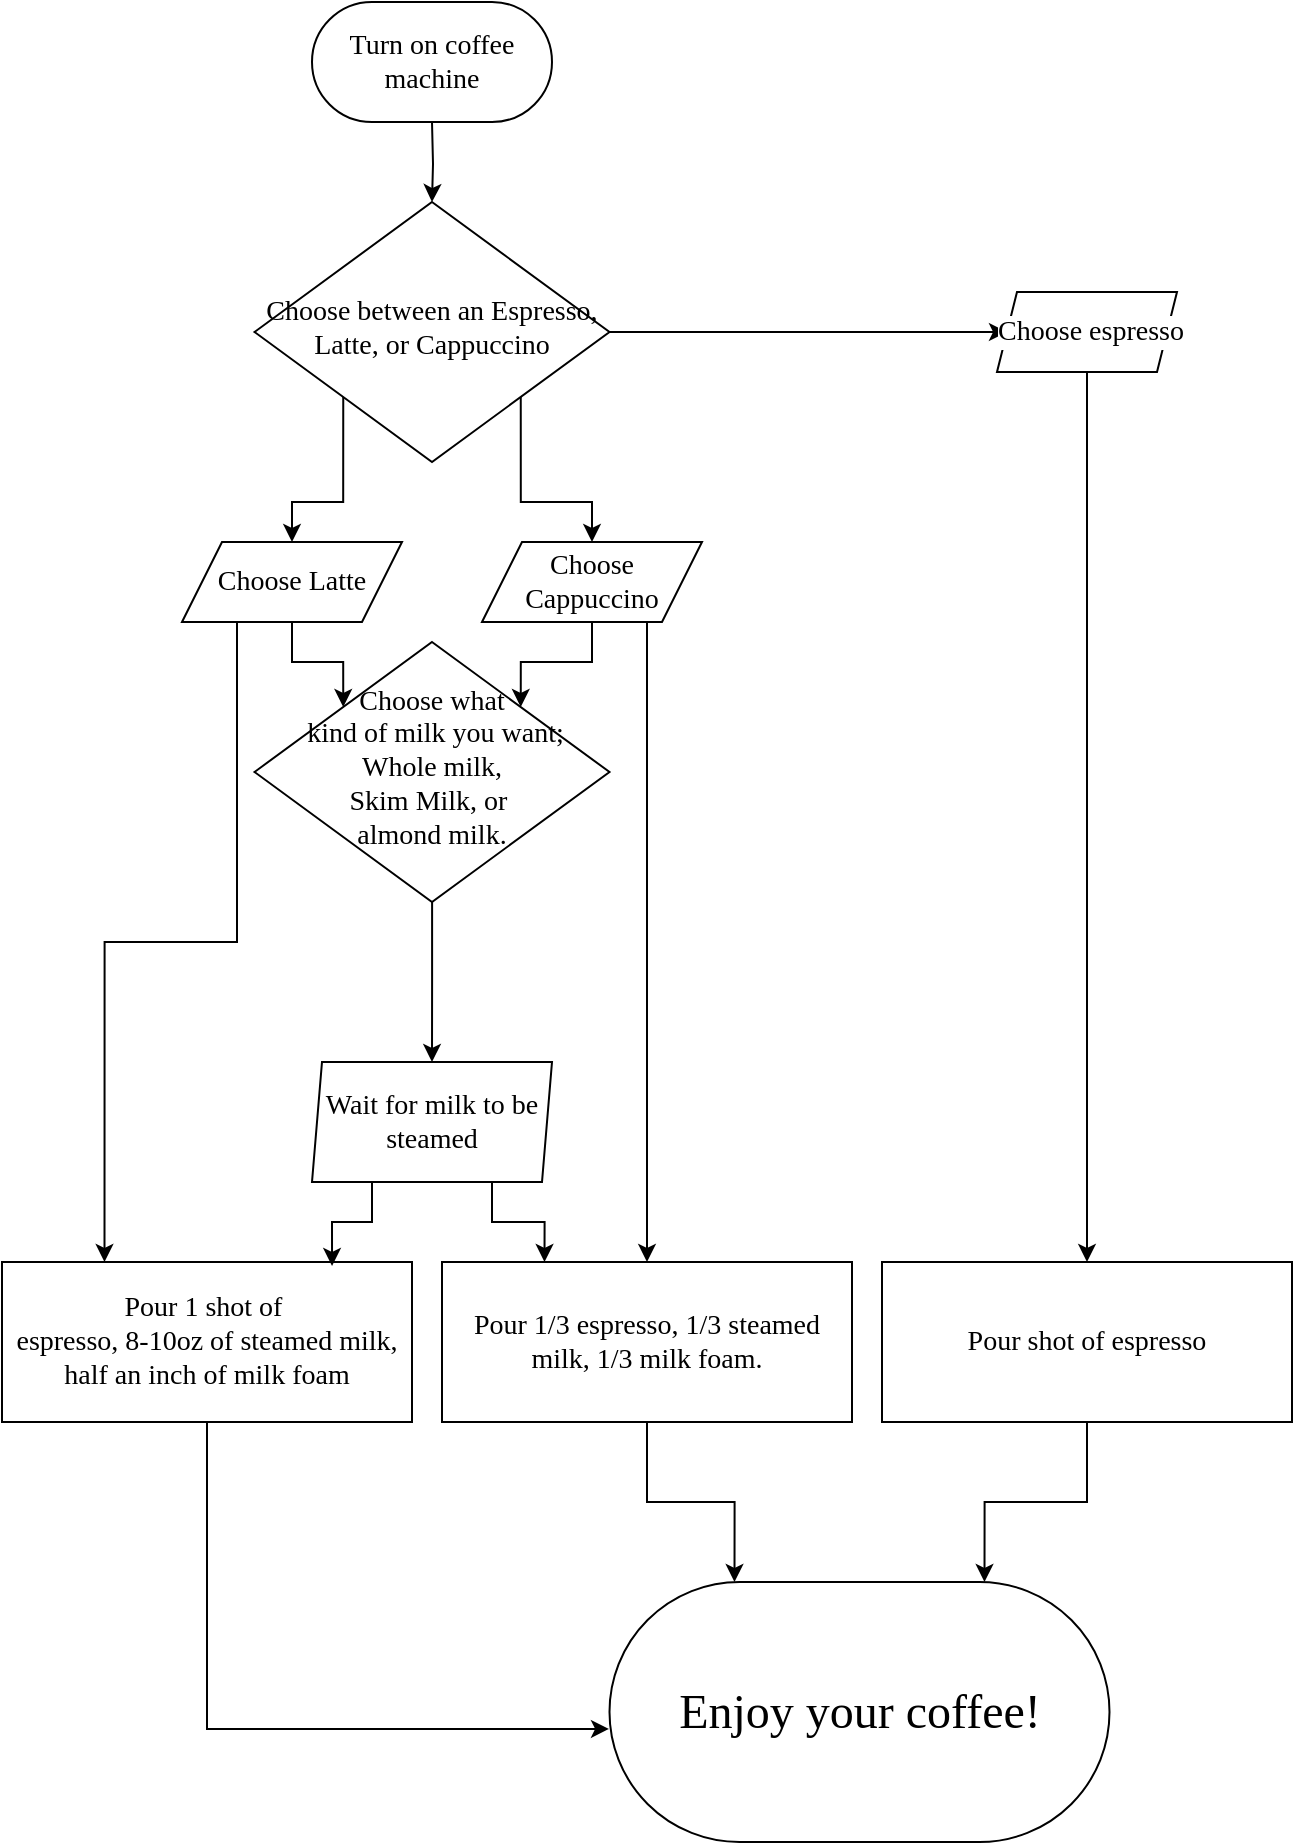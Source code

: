 <mxfile version="24.7.6">
  <diagram id="C5RBs43oDa-KdzZeNtuy" name="Page-1">
    <mxGraphModel dx="1969" dy="876" grid="1" gridSize="10" guides="1" tooltips="1" connect="1" arrows="1" fold="1" page="0" pageScale="1" pageWidth="827" pageHeight="1169" background="none" math="0" shadow="0">
      <root>
        <mxCell id="WIyWlLk6GJQsqaUBKTNV-0" />
        <mxCell id="WIyWlLk6GJQsqaUBKTNV-1" parent="WIyWlLk6GJQsqaUBKTNV-0" />
        <mxCell id="2MbHbxxGn7zVGhpDCjre-13" value="" style="edgeStyle=orthogonalEdgeStyle;rounded=0;orthogonalLoop=1;jettySize=auto;html=1;entryX=0;entryY=0;entryDx=0;entryDy=0;fontFamily=Times New Roman;fontSize=14;" edge="1" parent="WIyWlLk6GJQsqaUBKTNV-1" source="2MbHbxxGn7zVGhpDCjre-24" target="2MbHbxxGn7zVGhpDCjre-9">
          <mxGeometry relative="1" as="geometry" />
        </mxCell>
        <mxCell id="2MbHbxxGn7zVGhpDCjre-33" style="edgeStyle=orthogonalEdgeStyle;rounded=0;orthogonalLoop=1;jettySize=auto;html=1;exitX=0;exitY=1;exitDx=0;exitDy=0;entryX=0.5;entryY=0;entryDx=0;entryDy=0;fontFamily=Times New Roman;fontSize=14;" edge="1" parent="WIyWlLk6GJQsqaUBKTNV-1" source="WIyWlLk6GJQsqaUBKTNV-6" target="2MbHbxxGn7zVGhpDCjre-24">
          <mxGeometry relative="1" as="geometry" />
        </mxCell>
        <mxCell id="2MbHbxxGn7zVGhpDCjre-35" style="edgeStyle=orthogonalEdgeStyle;rounded=0;orthogonalLoop=1;jettySize=auto;html=1;exitX=1;exitY=1;exitDx=0;exitDy=0;entryX=0.5;entryY=0;entryDx=0;entryDy=0;fontFamily=Times New Roman;fontSize=14;" edge="1" parent="WIyWlLk6GJQsqaUBKTNV-1" source="WIyWlLk6GJQsqaUBKTNV-6" target="2MbHbxxGn7zVGhpDCjre-30">
          <mxGeometry relative="1" as="geometry" />
        </mxCell>
        <mxCell id="WIyWlLk6GJQsqaUBKTNV-6" value="Choose between an Espresso, Latte, or Cappuccino" style="rhombus;whiteSpace=wrap;html=1;shadow=0;fontFamily=Times New Roman;fontSize=14;align=center;strokeWidth=1;spacing=6;spacingTop=-4;" parent="WIyWlLk6GJQsqaUBKTNV-1" vertex="1">
          <mxGeometry x="306.25" y="210" width="177.5" height="130" as="geometry" />
        </mxCell>
        <mxCell id="2MbHbxxGn7zVGhpDCjre-1" value="" style="edgeStyle=orthogonalEdgeStyle;rounded=0;orthogonalLoop=1;jettySize=auto;html=1;entryX=0.5;entryY=0;entryDx=0;entryDy=0;fontFamily=Times New Roman;fontSize=14;" edge="1" parent="WIyWlLk6GJQsqaUBKTNV-1" target="WIyWlLk6GJQsqaUBKTNV-6">
          <mxGeometry relative="1" as="geometry">
            <mxPoint x="395" y="170" as="sourcePoint" />
            <mxPoint x="395" y="200" as="targetPoint" />
          </mxGeometry>
        </mxCell>
        <mxCell id="2MbHbxxGn7zVGhpDCjre-23" value="" style="edgeStyle=orthogonalEdgeStyle;rounded=0;orthogonalLoop=1;jettySize=auto;html=1;fontFamily=Times New Roman;fontSize=14;" edge="1" parent="WIyWlLk6GJQsqaUBKTNV-1" source="2MbHbxxGn7zVGhpDCjre-9" target="2MbHbxxGn7zVGhpDCjre-22">
          <mxGeometry relative="1" as="geometry" />
        </mxCell>
        <mxCell id="2MbHbxxGn7zVGhpDCjre-9" value="&lt;div style=&quot;font-size: 14px;&quot;&gt;Choose what&lt;/div&gt;&lt;div style=&quot;font-size: 14px;&quot;&gt;&amp;nbsp;kind of milk you want;&lt;/div&gt;&lt;div style=&quot;font-size: 14px;&quot;&gt;&amp;nbsp;Whole milk,&amp;nbsp;&lt;/div&gt;&lt;div style=&quot;font-size: 14px;&quot;&gt;Skim Milk, or&amp;nbsp;&lt;/div&gt;&lt;div style=&quot;font-size: 14px;&quot;&gt;almond milk.&lt;br style=&quot;font-size: 14px;&quot;&gt;&lt;/div&gt;" style="rhombus;whiteSpace=wrap;html=1;shadow=0;fontFamily=Times New Roman;fontSize=14;align=center;strokeWidth=1;spacing=6;spacingTop=-4;" vertex="1" parent="WIyWlLk6GJQsqaUBKTNV-1">
          <mxGeometry x="306.25" y="430" width="177.5" height="130" as="geometry" />
        </mxCell>
        <mxCell id="2MbHbxxGn7zVGhpDCjre-41" style="edgeStyle=orthogonalEdgeStyle;rounded=0;orthogonalLoop=1;jettySize=auto;html=1;exitX=0.75;exitY=1;exitDx=0;exitDy=0;entryX=0.25;entryY=0;entryDx=0;entryDy=0;fontFamily=Times New Roman;fontSize=14;" edge="1" parent="WIyWlLk6GJQsqaUBKTNV-1" source="2MbHbxxGn7zVGhpDCjre-22" target="2MbHbxxGn7zVGhpDCjre-38">
          <mxGeometry relative="1" as="geometry" />
        </mxCell>
        <mxCell id="2MbHbxxGn7zVGhpDCjre-22" value="Wait for milk to be steamed" style="shape=parallelogram;perimeter=parallelogramPerimeter;whiteSpace=wrap;html=1;fixedSize=1;size=5;fontFamily=Times New Roman;fontSize=14;" vertex="1" parent="WIyWlLk6GJQsqaUBKTNV-1">
          <mxGeometry x="335" y="640" width="120" height="60" as="geometry" />
        </mxCell>
        <mxCell id="2MbHbxxGn7zVGhpDCjre-44" style="edgeStyle=orthogonalEdgeStyle;rounded=0;orthogonalLoop=1;jettySize=auto;html=1;exitX=0.25;exitY=1;exitDx=0;exitDy=0;entryX=0.25;entryY=0;entryDx=0;entryDy=0;fontFamily=Times New Roman;fontSize=14;" edge="1" parent="WIyWlLk6GJQsqaUBKTNV-1" source="2MbHbxxGn7zVGhpDCjre-24" target="2MbHbxxGn7zVGhpDCjre-42">
          <mxGeometry relative="1" as="geometry" />
        </mxCell>
        <mxCell id="2MbHbxxGn7zVGhpDCjre-24" value="Choose Latte" style="shape=parallelogram;perimeter=parallelogramPerimeter;whiteSpace=wrap;html=1;fixedSize=1;size=20;fontFamily=Times New Roman;fontSize=14;" vertex="1" parent="WIyWlLk6GJQsqaUBKTNV-1">
          <mxGeometry x="270" y="380" width="110" height="40" as="geometry" />
        </mxCell>
        <mxCell id="2MbHbxxGn7zVGhpDCjre-61" style="edgeStyle=orthogonalEdgeStyle;rounded=0;orthogonalLoop=1;jettySize=auto;html=1;exitX=0.5;exitY=1;exitDx=0;exitDy=0;" edge="1" parent="WIyWlLk6GJQsqaUBKTNV-1" source="2MbHbxxGn7zVGhpDCjre-27" target="2MbHbxxGn7zVGhpDCjre-47">
          <mxGeometry relative="1" as="geometry" />
        </mxCell>
        <mxCell id="2MbHbxxGn7zVGhpDCjre-27" value="" style="shape=parallelogram;perimeter=parallelogramPerimeter;whiteSpace=wrap;html=1;fixedSize=1;size=10;fontFamily=Times New Roman;fontSize=14;" vertex="1" parent="WIyWlLk6GJQsqaUBKTNV-1">
          <mxGeometry x="677.5" y="255" width="90" height="40" as="geometry" />
        </mxCell>
        <mxCell id="2MbHbxxGn7zVGhpDCjre-28" value="" style="edgeStyle=orthogonalEdgeStyle;rounded=0;orthogonalLoop=1;jettySize=auto;html=1;fontFamily=Times New Roman;fontSize=14;" edge="1" parent="WIyWlLk6GJQsqaUBKTNV-1" source="WIyWlLk6GJQsqaUBKTNV-6" target="2MbHbxxGn7zVGhpDCjre-27">
          <mxGeometry relative="1" as="geometry">
            <mxPoint x="484" y="275" as="sourcePoint" />
            <mxPoint x="620" y="275" as="targetPoint" />
          </mxGeometry>
        </mxCell>
        <mxCell id="2MbHbxxGn7zVGhpDCjre-29" value="Choose espresso" style="edgeLabel;html=1;align=center;verticalAlign=middle;resizable=0;points=[];fontFamily=Times New Roman;fontSize=14;" vertex="1" connectable="0" parent="2MbHbxxGn7zVGhpDCjre-28">
          <mxGeometry x="-0.13" y="-4" relative="1" as="geometry">
            <mxPoint x="153" y="-4" as="offset" />
          </mxGeometry>
        </mxCell>
        <mxCell id="2MbHbxxGn7zVGhpDCjre-36" style="edgeStyle=orthogonalEdgeStyle;rounded=0;orthogonalLoop=1;jettySize=auto;html=1;exitX=0.5;exitY=1;exitDx=0;exitDy=0;entryX=1;entryY=0;entryDx=0;entryDy=0;fontFamily=Times New Roman;fontSize=14;" edge="1" parent="WIyWlLk6GJQsqaUBKTNV-1" source="2MbHbxxGn7zVGhpDCjre-30" target="2MbHbxxGn7zVGhpDCjre-9">
          <mxGeometry relative="1" as="geometry" />
        </mxCell>
        <mxCell id="2MbHbxxGn7zVGhpDCjre-40" style="edgeStyle=orthogonalEdgeStyle;rounded=0;orthogonalLoop=1;jettySize=auto;html=1;exitX=0.75;exitY=1;exitDx=0;exitDy=0;entryX=0.5;entryY=0;entryDx=0;entryDy=0;fontFamily=Times New Roman;fontSize=14;" edge="1" parent="WIyWlLk6GJQsqaUBKTNV-1" source="2MbHbxxGn7zVGhpDCjre-30" target="2MbHbxxGn7zVGhpDCjre-38">
          <mxGeometry relative="1" as="geometry" />
        </mxCell>
        <mxCell id="2MbHbxxGn7zVGhpDCjre-30" value="Choose Cappuccino" style="shape=parallelogram;perimeter=parallelogramPerimeter;whiteSpace=wrap;html=1;fixedSize=1;size=20;fontFamily=Times New Roman;fontSize=14;" vertex="1" parent="WIyWlLk6GJQsqaUBKTNV-1">
          <mxGeometry x="420" y="380" width="110" height="40" as="geometry" />
        </mxCell>
        <mxCell id="2MbHbxxGn7zVGhpDCjre-54" value="" style="edgeStyle=orthogonalEdgeStyle;rounded=0;orthogonalLoop=1;jettySize=auto;html=1;entryX=0.25;entryY=0;entryDx=0;entryDy=0;fontFamily=Times New Roman;fontSize=14;" edge="1" parent="WIyWlLk6GJQsqaUBKTNV-1" source="2MbHbxxGn7zVGhpDCjre-38" target="2MbHbxxGn7zVGhpDCjre-52">
          <mxGeometry relative="1" as="geometry" />
        </mxCell>
        <mxCell id="2MbHbxxGn7zVGhpDCjre-38" value="Pour 1/3 espresso, 1/3 steamed milk, 1/3 milk foam." style="shape=parallelogram;perimeter=parallelogramPerimeter;whiteSpace=wrap;html=1;fixedSize=1;size=-10;fontFamily=Times New Roman;fontSize=14;" vertex="1" parent="WIyWlLk6GJQsqaUBKTNV-1">
          <mxGeometry x="400" y="740" width="205" height="80" as="geometry" />
        </mxCell>
        <mxCell id="2MbHbxxGn7zVGhpDCjre-42" value="&lt;div style=&quot;font-size: 14px;&quot;&gt;Pour 1 shot of&amp;nbsp;&lt;/div&gt;&lt;div style=&quot;font-size: 14px;&quot;&gt;espresso, 8-10oz of steamed milk, half an inch of milk foam&lt;/div&gt;" style="shape=parallelogram;perimeter=parallelogramPerimeter;whiteSpace=wrap;html=1;fixedSize=1;size=0;fontFamily=Times New Roman;fontSize=14;" vertex="1" parent="WIyWlLk6GJQsqaUBKTNV-1">
          <mxGeometry x="180" y="740" width="205" height="80" as="geometry" />
        </mxCell>
        <mxCell id="2MbHbxxGn7zVGhpDCjre-43" style="edgeStyle=orthogonalEdgeStyle;rounded=0;orthogonalLoop=1;jettySize=auto;html=1;exitX=0.25;exitY=1;exitDx=0;exitDy=0;entryX=0.805;entryY=0.025;entryDx=0;entryDy=0;entryPerimeter=0;fontFamily=Times New Roman;fontSize=14;" edge="1" parent="WIyWlLk6GJQsqaUBKTNV-1" source="2MbHbxxGn7zVGhpDCjre-22" target="2MbHbxxGn7zVGhpDCjre-42">
          <mxGeometry relative="1" as="geometry" />
        </mxCell>
        <mxCell id="2MbHbxxGn7zVGhpDCjre-56" style="edgeStyle=orthogonalEdgeStyle;rounded=0;orthogonalLoop=1;jettySize=auto;html=1;entryX=0.75;entryY=0;entryDx=0;entryDy=0;fontFamily=Times New Roman;fontSize=14;" edge="1" parent="WIyWlLk6GJQsqaUBKTNV-1" source="2MbHbxxGn7zVGhpDCjre-47" target="2MbHbxxGn7zVGhpDCjre-52">
          <mxGeometry relative="1" as="geometry" />
        </mxCell>
        <mxCell id="2MbHbxxGn7zVGhpDCjre-47" value="Pour shot of espresso" style="shape=parallelogram;perimeter=parallelogramPerimeter;whiteSpace=wrap;html=1;fixedSize=1;size=-10;fontFamily=Times New Roman;fontSize=14;" vertex="1" parent="WIyWlLk6GJQsqaUBKTNV-1">
          <mxGeometry x="620" y="740" width="205" height="80" as="geometry" />
        </mxCell>
        <mxCell id="2MbHbxxGn7zVGhpDCjre-50" value="Turn on coffee machine" style="rounded=1;whiteSpace=wrap;html=1;arcSize=50;fontFamily=Times New Roman;fontSize=14;" vertex="1" parent="WIyWlLk6GJQsqaUBKTNV-1">
          <mxGeometry x="335" y="110" width="120" height="60" as="geometry" />
        </mxCell>
        <mxCell id="2MbHbxxGn7zVGhpDCjre-52" value="Enjoy your coffee!" style="rounded=1;html=1;arcSize=50;glass=0;fontSize=24;fontFamily=Times New Roman;whiteSpace=wrap;" vertex="1" parent="WIyWlLk6GJQsqaUBKTNV-1">
          <mxGeometry x="483.75" y="900" width="250" height="130" as="geometry" />
        </mxCell>
        <mxCell id="2MbHbxxGn7zVGhpDCjre-53" style="edgeStyle=orthogonalEdgeStyle;rounded=0;orthogonalLoop=1;jettySize=auto;html=1;entryX=-0.001;entryY=0.565;entryDx=0;entryDy=0;entryPerimeter=0;fontFamily=Times New Roman;fontSize=14;" edge="1" parent="WIyWlLk6GJQsqaUBKTNV-1" source="2MbHbxxGn7zVGhpDCjre-42" target="2MbHbxxGn7zVGhpDCjre-52">
          <mxGeometry relative="1" as="geometry">
            <Array as="points">
              <mxPoint x="283" y="973" />
            </Array>
          </mxGeometry>
        </mxCell>
      </root>
    </mxGraphModel>
  </diagram>
</mxfile>
